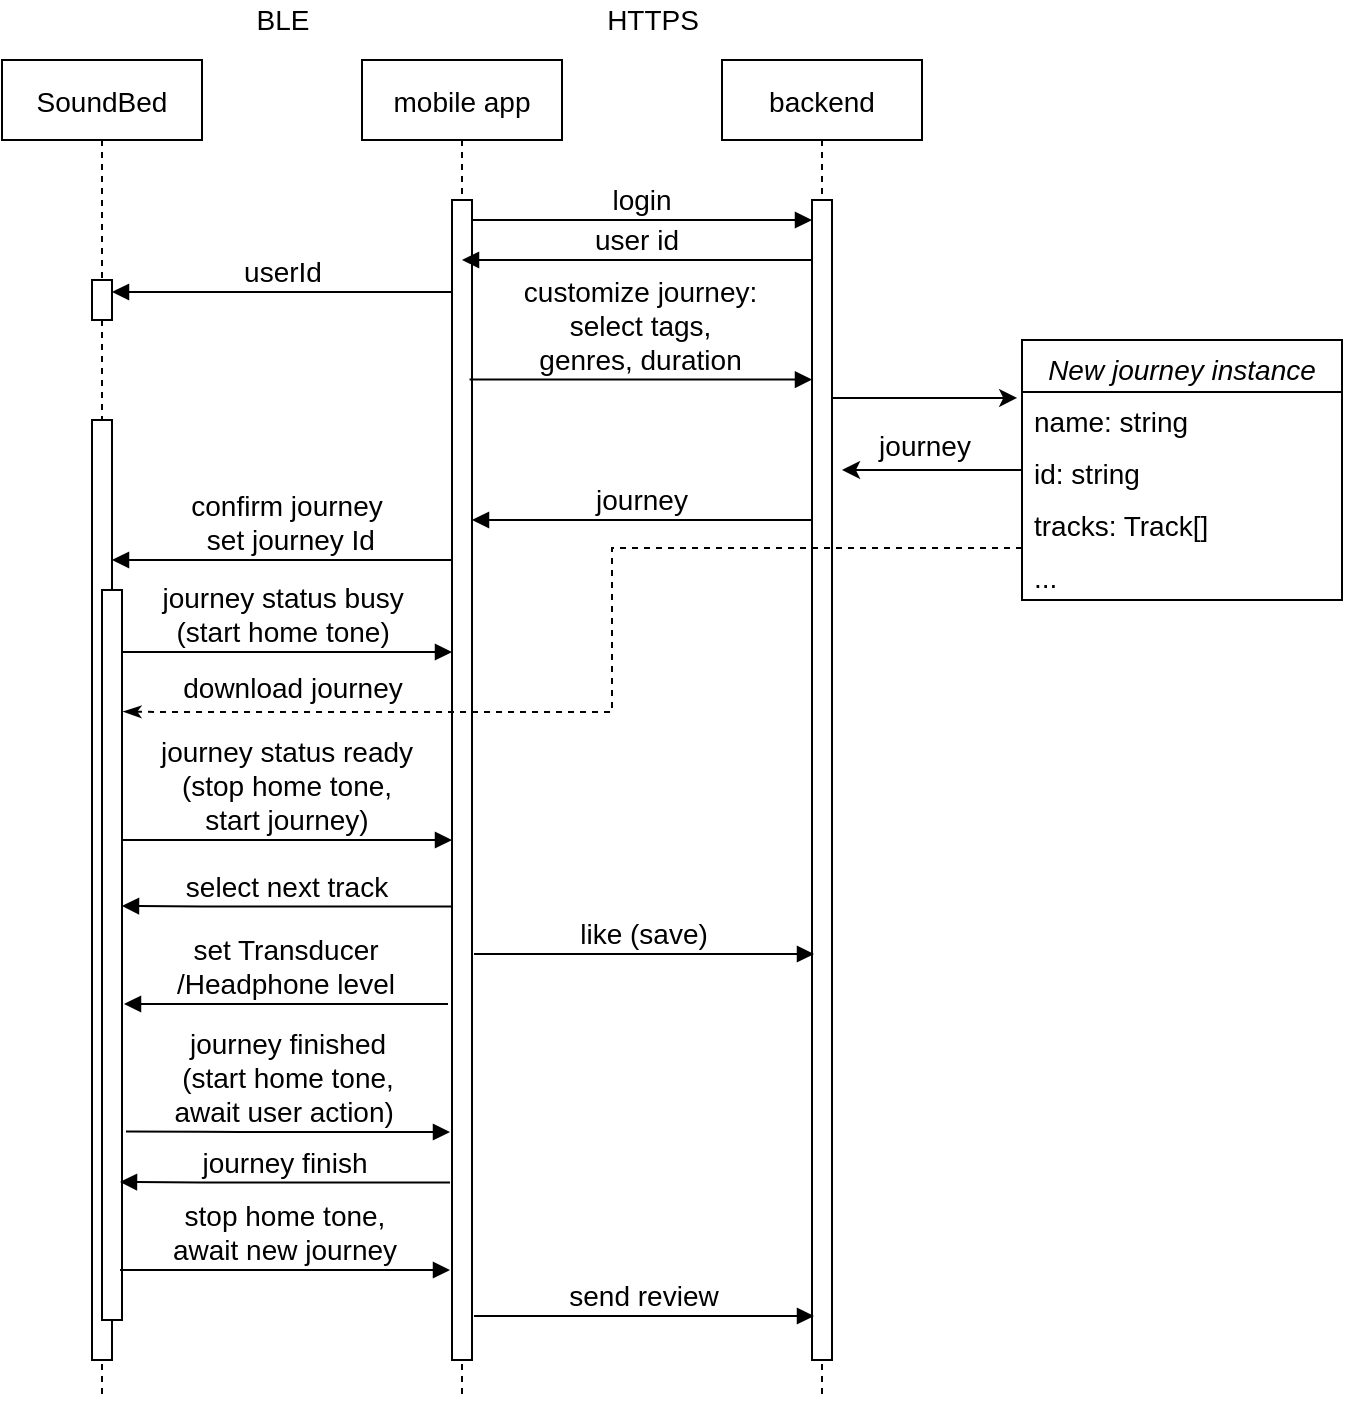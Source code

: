 <mxfile version="16.5.6" type="github">
  <diagram name="Page-1" id="e7e014a7-5840-1c2e-5031-d8a46d1fe8dd">
    <mxGraphModel dx="860" dy="558" grid="1" gridSize="10" guides="1" tooltips="1" connect="1" arrows="1" fold="1" page="1" pageScale="1" pageWidth="1169" pageHeight="826" background="none" math="0" shadow="0">
      <root>
        <object label="" other="" id="0">
          <mxCell />
        </object>
        <mxCell id="1" parent="0" />
        <mxCell id="ssKL7-adrF8DjpuyPg4L-67" value="SoundBed" style="shape=umlLifeline;perimeter=lifelinePerimeter;container=1;collapsible=0;recursiveResize=0;rounded=0;shadow=0;strokeWidth=1;fontSize=14;" parent="1" vertex="1">
          <mxGeometry x="130" y="90" width="100" height="670" as="geometry" />
        </mxCell>
        <mxCell id="ssKL7-adrF8DjpuyPg4L-68" value="" style="points=[];perimeter=orthogonalPerimeter;rounded=0;shadow=0;strokeWidth=1;fontSize=14;" parent="ssKL7-adrF8DjpuyPg4L-67" vertex="1">
          <mxGeometry x="45" y="180" width="10" height="470" as="geometry" />
        </mxCell>
        <mxCell id="ssKL7-adrF8DjpuyPg4L-93" value="" style="points=[];perimeter=orthogonalPerimeter;rounded=0;shadow=0;strokeWidth=1;fontSize=14;" parent="ssKL7-adrF8DjpuyPg4L-67" vertex="1">
          <mxGeometry x="45" y="110" width="10" height="20" as="geometry" />
        </mxCell>
        <mxCell id="ssKL7-adrF8DjpuyPg4L-94" value="userId" style="verticalAlign=bottom;endArrow=block;shadow=0;strokeWidth=1;fontSize=14;" parent="ssKL7-adrF8DjpuyPg4L-67" edge="1">
          <mxGeometry relative="1" as="geometry">
            <mxPoint x="226" y="116" as="sourcePoint" />
            <mxPoint x="55" y="116.0" as="targetPoint" />
            <Array as="points">
              <mxPoint x="111.27" y="116" />
            </Array>
          </mxGeometry>
        </mxCell>
        <mxCell id="ssKL7-adrF8DjpuyPg4L-110" value="confirm journey&#xa; set journey Id" style="verticalAlign=bottom;endArrow=block;shadow=0;strokeWidth=1;fontSize=14;" parent="ssKL7-adrF8DjpuyPg4L-67" edge="1">
          <mxGeometry relative="1" as="geometry">
            <mxPoint x="229.5" y="250.0" as="sourcePoint" />
            <mxPoint x="55.001" y="250.0" as="targetPoint" />
            <Array as="points">
              <mxPoint x="115.27" y="250" />
            </Array>
          </mxGeometry>
        </mxCell>
        <mxCell id="ssKL7-adrF8DjpuyPg4L-71" value="mobile app" style="shape=umlLifeline;perimeter=lifelinePerimeter;container=1;collapsible=0;recursiveResize=0;rounded=0;shadow=0;strokeWidth=1;fontSize=14;" parent="1" vertex="1">
          <mxGeometry x="310" y="90" width="100" height="670" as="geometry" />
        </mxCell>
        <mxCell id="ssKL7-adrF8DjpuyPg4L-72" value="" style="points=[];perimeter=orthogonalPerimeter;rounded=0;shadow=0;strokeWidth=1;fontSize=14;" parent="ssKL7-adrF8DjpuyPg4L-71" vertex="1">
          <mxGeometry x="45" y="70" width="10" height="580" as="geometry" />
        </mxCell>
        <mxCell id="ssKL7-adrF8DjpuyPg4L-114" value="journey status busy &#xa;(start home tone) " style="verticalAlign=bottom;endArrow=block;entryX=0;entryY=0;shadow=0;strokeWidth=1;fontSize=14;" parent="ssKL7-adrF8DjpuyPg4L-71" edge="1">
          <mxGeometry relative="1" as="geometry">
            <mxPoint x="-120" y="296" as="sourcePoint" />
            <mxPoint x="45.0" y="296.0" as="targetPoint" />
          </mxGeometry>
        </mxCell>
        <mxCell id="ssKL7-adrF8DjpuyPg4L-131" value="select next track" style="verticalAlign=bottom;endArrow=block;shadow=0;strokeWidth=1;fontSize=14;" parent="ssKL7-adrF8DjpuyPg4L-71" edge="1">
          <mxGeometry relative="1" as="geometry">
            <mxPoint x="45" y="423.3" as="sourcePoint" />
            <mxPoint x="-120" y="423" as="targetPoint" />
            <Array as="points">
              <mxPoint x="-69.93" y="423.3" />
            </Array>
          </mxGeometry>
        </mxCell>
        <mxCell id="ssKL7-adrF8DjpuyPg4L-112" value="&lt;span style=&quot;background-color: rgb(255, 255, 255); font-size: 14px;&quot;&gt;download journey&lt;/span&gt;&lt;br style=&quot;padding: 0px; margin: 0px; font-size: 14px;&quot;&gt;" style="text;html=1;align=center;verticalAlign=middle;resizable=0;points=[];autosize=1;strokeColor=none;fillColor=none;fontSize=14;" parent="ssKL7-adrF8DjpuyPg4L-71" vertex="1">
          <mxGeometry x="-100" y="304" width="130" height="20" as="geometry" />
        </mxCell>
        <mxCell id="ssKL7-adrF8DjpuyPg4L-115" value="journey status ready&#xa;(stop home tone, &#xa;start journey)" style="verticalAlign=bottom;endArrow=block;entryX=0;entryY=0;shadow=0;strokeWidth=1;fontSize=14;" parent="ssKL7-adrF8DjpuyPg4L-71" edge="1">
          <mxGeometry relative="1" as="geometry">
            <mxPoint x="-120" y="390" as="sourcePoint" />
            <mxPoint x="45.0" y="390" as="targetPoint" />
          </mxGeometry>
        </mxCell>
        <mxCell id="ssKL7-adrF8DjpuyPg4L-75" value="backend" style="shape=umlLifeline;perimeter=lifelinePerimeter;container=1;collapsible=0;recursiveResize=0;rounded=0;shadow=0;strokeWidth=1;fontSize=14;" parent="1" vertex="1">
          <mxGeometry x="490" y="90" width="100" height="670" as="geometry" />
        </mxCell>
        <mxCell id="ssKL7-adrF8DjpuyPg4L-76" value="" style="points=[];perimeter=orthogonalPerimeter;rounded=0;shadow=0;strokeWidth=1;fontSize=14;" parent="ssKL7-adrF8DjpuyPg4L-75" vertex="1">
          <mxGeometry x="45" y="70" width="10" height="580" as="geometry" />
        </mxCell>
        <mxCell id="ssKL7-adrF8DjpuyPg4L-77" value="login" style="verticalAlign=bottom;endArrow=block;entryX=0;entryY=0;shadow=0;strokeWidth=1;fontSize=14;" parent="ssKL7-adrF8DjpuyPg4L-75" edge="1">
          <mxGeometry relative="1" as="geometry">
            <mxPoint x="-125" y="80.0" as="sourcePoint" />
            <mxPoint x="45" y="80.0" as="targetPoint" />
          </mxGeometry>
        </mxCell>
        <mxCell id="ssKL7-adrF8DjpuyPg4L-79" value="user id" style="verticalAlign=bottom;endArrow=block;shadow=0;strokeWidth=1;fontSize=14;" parent="1" source="ssKL7-adrF8DjpuyPg4L-76" target="ssKL7-adrF8DjpuyPg4L-71" edge="1">
          <mxGeometry relative="1" as="geometry">
            <mxPoint x="375" y="180.0" as="sourcePoint" />
            <mxPoint x="545" y="180.0" as="targetPoint" />
            <Array as="points">
              <mxPoint x="420" y="190" />
            </Array>
          </mxGeometry>
        </mxCell>
        <mxCell id="ssKL7-adrF8DjpuyPg4L-80" value="BLE" style="text;html=1;align=center;verticalAlign=middle;resizable=0;points=[];autosize=1;strokeColor=none;fillColor=none;fontSize=14;" parent="1" vertex="1">
          <mxGeometry x="250" y="60" width="40" height="20" as="geometry" />
        </mxCell>
        <mxCell id="ssKL7-adrF8DjpuyPg4L-81" value="HTTPS" style="text;html=1;align=center;verticalAlign=middle;resizable=0;points=[];autosize=1;strokeColor=none;fillColor=none;fontSize=14;" parent="1" vertex="1">
          <mxGeometry x="425" y="60" width="60" height="20" as="geometry" />
        </mxCell>
        <mxCell id="ssKL7-adrF8DjpuyPg4L-96" value="customize journey: &#xa;select tags, &#xa;genres, duration" style="verticalAlign=bottom;endArrow=block;shadow=0;strokeWidth=1;exitX=0.877;exitY=0.427;exitDx=0;exitDy=0;exitPerimeter=0;fontSize=14;" parent="1" edge="1">
          <mxGeometry relative="1" as="geometry">
            <mxPoint x="363.77" y="249.78" as="sourcePoint" />
            <mxPoint x="535.0" y="249.78" as="targetPoint" />
          </mxGeometry>
        </mxCell>
        <mxCell id="ssKL7-adrF8DjpuyPg4L-98" value="" style="edgeStyle=orthogonalEdgeStyle;rounded=0;orthogonalLoop=1;jettySize=auto;html=1;entryX=-0.015;entryY=0.115;entryDx=0;entryDy=0;entryPerimeter=0;fontSize=14;" parent="1" target="ssKL7-adrF8DjpuyPg4L-100" edge="1">
          <mxGeometry relative="1" as="geometry">
            <mxPoint x="545.0" y="250.0" as="sourcePoint" />
            <mxPoint x="570.0" y="250.0" as="targetPoint" />
            <Array as="points">
              <mxPoint x="545" y="259" />
            </Array>
          </mxGeometry>
        </mxCell>
        <mxCell id="ssKL7-adrF8DjpuyPg4L-99" value="New journey instance" style="swimlane;fontStyle=2;align=center;verticalAlign=top;childLayout=stackLayout;horizontal=1;startSize=26;horizontalStack=0;resizeParent=1;resizeLast=0;collapsible=1;marginBottom=0;rounded=0;shadow=0;strokeWidth=1;fontSize=14;" parent="1" vertex="1">
          <mxGeometry x="640" y="230" width="160" height="130" as="geometry">
            <mxRectangle x="230" y="140" width="160" height="26" as="alternateBounds" />
          </mxGeometry>
        </mxCell>
        <mxCell id="ssKL7-adrF8DjpuyPg4L-100" value="name: string" style="text;align=left;verticalAlign=top;spacingLeft=4;spacingRight=4;overflow=hidden;rotatable=0;points=[[0,0.5],[1,0.5]];portConstraint=eastwest;fontSize=14;" parent="ssKL7-adrF8DjpuyPg4L-99" vertex="1">
          <mxGeometry y="26" width="160" height="26" as="geometry" />
        </mxCell>
        <mxCell id="ssKL7-adrF8DjpuyPg4L-101" value="id: string&#xa;...................." style="text;align=left;verticalAlign=top;spacingLeft=4;spacingRight=4;overflow=hidden;rotatable=0;points=[[0,0.5],[1,0.5]];portConstraint=eastwest;rounded=0;shadow=0;html=0;fontSize=14;" parent="ssKL7-adrF8DjpuyPg4L-99" vertex="1">
          <mxGeometry y="52" width="160" height="26" as="geometry" />
        </mxCell>
        <mxCell id="ssKL7-adrF8DjpuyPg4L-104" value="tracks: Track[]" style="text;align=left;verticalAlign=top;spacingLeft=4;spacingRight=4;overflow=hidden;rotatable=0;points=[[0,0.5],[1,0.5]];portConstraint=eastwest;fontSize=14;" parent="ssKL7-adrF8DjpuyPg4L-99" vertex="1">
          <mxGeometry y="78" width="160" height="26" as="geometry" />
        </mxCell>
        <mxCell id="ssKL7-adrF8DjpuyPg4L-108" value="..." style="text;align=left;verticalAlign=top;spacingLeft=4;spacingRight=4;overflow=hidden;rotatable=0;points=[[0,0.5],[1,0.5]];portConstraint=eastwest;fontSize=14;" parent="ssKL7-adrF8DjpuyPg4L-99" vertex="1">
          <mxGeometry y="104" width="160" height="26" as="geometry" />
        </mxCell>
        <mxCell id="ssKL7-adrF8DjpuyPg4L-106" value="journey" style="verticalAlign=bottom;endArrow=block;shadow=0;strokeWidth=1;fontSize=14;" parent="1" source="ssKL7-adrF8DjpuyPg4L-76" edge="1">
          <mxGeometry relative="1" as="geometry">
            <mxPoint x="530" y="320" as="sourcePoint" />
            <mxPoint x="365.001" y="320.0" as="targetPoint" />
            <Array as="points">
              <mxPoint x="425.27" y="320" />
            </Array>
          </mxGeometry>
        </mxCell>
        <mxCell id="ssKL7-adrF8DjpuyPg4L-116" style="edgeStyle=orthogonalEdgeStyle;rounded=0;orthogonalLoop=1;jettySize=auto;html=1;exitX=0;exitY=0.5;exitDx=0;exitDy=0;fontSize=14;" parent="1" source="ssKL7-adrF8DjpuyPg4L-101" edge="1">
          <mxGeometry relative="1" as="geometry">
            <mxPoint x="550" y="295" as="targetPoint" />
          </mxGeometry>
        </mxCell>
        <mxCell id="ssKL7-adrF8DjpuyPg4L-117" value="journey" style="edgeLabel;html=1;align=center;verticalAlign=middle;resizable=0;points=[];fontSize=14;" parent="ssKL7-adrF8DjpuyPg4L-116" vertex="1" connectable="0">
          <mxGeometry x="0.097" y="-3" relative="1" as="geometry">
            <mxPoint y="-10" as="offset" />
          </mxGeometry>
        </mxCell>
        <mxCell id="ssKL7-adrF8DjpuyPg4L-128" value="set Transducer&#xa;/Headphone level" style="verticalAlign=bottom;endArrow=block;shadow=0;strokeWidth=1;startArrow=none;fontSize=14;" parent="1" edge="1">
          <mxGeometry relative="1" as="geometry">
            <mxPoint x="353" y="562" as="sourcePoint" />
            <mxPoint x="191" y="562" as="targetPoint" />
            <Array as="points" />
          </mxGeometry>
        </mxCell>
        <mxCell id="ssKL7-adrF8DjpuyPg4L-130" value="journey finished&#xa;(start home tone, &#xa;await user action) " style="verticalAlign=bottom;endArrow=none;shadow=0;strokeWidth=1;entryX=1.2;entryY=0.07;entryDx=0;entryDy=0;entryPerimeter=0;startArrow=block;startFill=1;endFill=0;fontSize=14;" parent="1" edge="1">
          <mxGeometry relative="1" as="geometry">
            <mxPoint x="354" y="626" as="sourcePoint" />
            <mxPoint x="192" y="625.7" as="targetPoint" />
            <Array as="points">
              <mxPoint x="239.07" y="626" />
            </Array>
          </mxGeometry>
        </mxCell>
        <mxCell id="ssKL7-adrF8DjpuyPg4L-132" value="like (save)" style="verticalAlign=bottom;endArrow=block;entryX=0;entryY=0;shadow=0;strokeWidth=1;fontSize=14;" parent="1" edge="1">
          <mxGeometry relative="1" as="geometry">
            <mxPoint x="366" y="537.0" as="sourcePoint" />
            <mxPoint x="536.0" y="537.0" as="targetPoint" />
          </mxGeometry>
        </mxCell>
        <mxCell id="ssKL7-adrF8DjpuyPg4L-133" value="send review" style="verticalAlign=bottom;endArrow=block;entryX=0;entryY=0;shadow=0;strokeWidth=1;fontSize=14;" parent="1" edge="1">
          <mxGeometry relative="1" as="geometry">
            <mxPoint x="366" y="718" as="sourcePoint" />
            <mxPoint x="536.0" y="718" as="targetPoint" />
            <Array as="points">
              <mxPoint x="460" y="718" />
            </Array>
          </mxGeometry>
        </mxCell>
        <mxCell id="ssKL7-adrF8DjpuyPg4L-113" value="" style="points=[];perimeter=orthogonalPerimeter;rounded=0;shadow=0;strokeWidth=1;fontSize=14;" parent="1" vertex="1">
          <mxGeometry x="180" y="355" width="10" height="365" as="geometry" />
        </mxCell>
        <mxCell id="PQI9PGGNrI2MXjwa9Ebt-1" value="" style="edgeStyle=orthogonalEdgeStyle;rounded=0;orthogonalLoop=1;jettySize=auto;html=1;exitX=0;exitY=0.5;exitDx=0;exitDy=0;fontSize=14;dashed=1;endArrow=classicThin;startArrow=none;startFill=0;endFill=1;entryX=1.062;entryY=0.527;entryDx=0;entryDy=0;entryPerimeter=0;" edge="1" parent="1">
          <mxGeometry relative="1" as="geometry">
            <mxPoint x="190.62" y="415.78" as="targetPoint" />
            <Array as="points">
              <mxPoint x="435" y="334" />
              <mxPoint x="435" y="416" />
              <mxPoint x="210" y="416" />
            </Array>
            <mxPoint x="640" y="334" as="sourcePoint" />
          </mxGeometry>
        </mxCell>
        <mxCell id="PQI9PGGNrI2MXjwa9Ebt-4" value="journey finish" style="verticalAlign=bottom;endArrow=block;shadow=0;strokeWidth=1;fontSize=14;" edge="1" parent="1">
          <mxGeometry relative="1" as="geometry">
            <mxPoint x="354" y="651.3" as="sourcePoint" />
            <mxPoint x="189" y="651" as="targetPoint" />
            <Array as="points">
              <mxPoint x="239.07" y="651.3" />
            </Array>
          </mxGeometry>
        </mxCell>
        <mxCell id="PQI9PGGNrI2MXjwa9Ebt-7" value="stop home tone, &#xa;await new journey" style="verticalAlign=bottom;endArrow=block;entryX=0;entryY=0;shadow=0;strokeWidth=1;fontSize=14;" edge="1" parent="1">
          <mxGeometry relative="1" as="geometry">
            <mxPoint x="189" y="695" as="sourcePoint" />
            <mxPoint x="354.0" y="695.0" as="targetPoint" />
          </mxGeometry>
        </mxCell>
      </root>
    </mxGraphModel>
  </diagram>
</mxfile>
